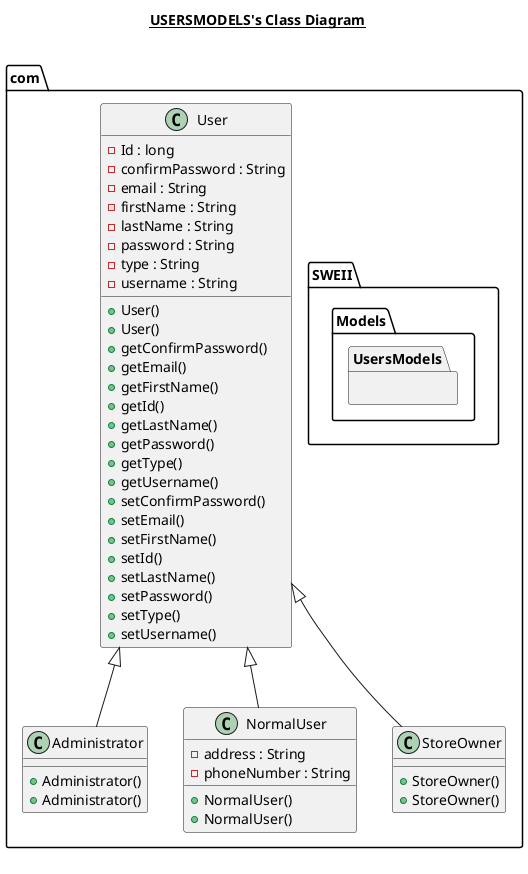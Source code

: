 @startuml

title __USERSMODELS's Class Diagram__\n

  namespace com.SWEII {
    namespace Models.UsersModels {
      class com.Administrator {
          + Administrator()
          + Administrator()
      }
    }
  }
  

  namespace com.SWEII {
    namespace Models.UsersModels {
      class com.NormalUser {
          - address : String
          - phoneNumber : String
          + NormalUser()
          + NormalUser()
      }
    }
  }
  

  namespace com.SWEII {
    namespace Models.UsersModels {
      class com.StoreOwner {
          + StoreOwner()
          + StoreOwner()
      }
    }
  }
  

  namespace com.SWEII {
    namespace Models.UsersModels {
      class com.User {
          - Id : long
          - confirmPassword : String
          - email : String
          - firstName : String
          - lastName : String
          - password : String
          - type : String
          - username : String
          + User()
          + User()
          + getConfirmPassword()
          + getEmail()
          + getFirstName()
          + getId()
          + getLastName()
          + getPassword()
          + getType()
          + getUsername()
          + setConfirmPassword()
          + setEmail()
          + setFirstName()
          + setId()
          + setLastName()
          + setPassword()
          + setType()
          + setUsername()
      }
    }
  }
  

  com.Administrator -up-|> com.User
  com.NormalUser -up-|> com.User
  com.StoreOwner -up-|> com.User


right footer

endfooter

@enduml
